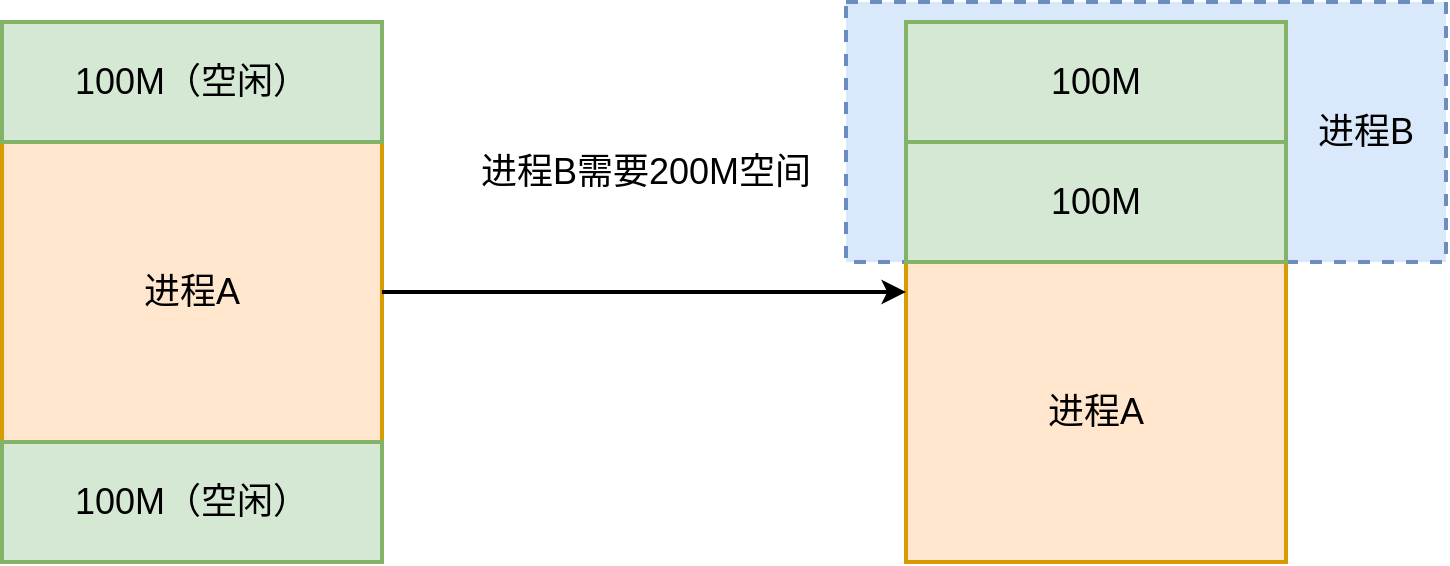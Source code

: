 <mxfile version="21.6.5" type="github">
  <diagram name="第 1 页" id="304RyViswdsqit1qWuE-">
    <mxGraphModel dx="880" dy="446" grid="1" gridSize="10" guides="1" tooltips="1" connect="1" arrows="1" fold="1" page="1" pageScale="1" pageWidth="827" pageHeight="1169" math="0" shadow="0">
      <root>
        <mxCell id="0" />
        <mxCell id="1" parent="0" />
        <mxCell id="341apjxpxu9i5r6OEhkY-9" value="" style="rounded=0;whiteSpace=wrap;html=1;fillColor=#dae8fc;strokeColor=#6c8ebf;dashed=1;fontSize=18;strokeWidth=2;" vertex="1" parent="1">
          <mxGeometry x="480" y="120" width="300" height="130" as="geometry" />
        </mxCell>
        <mxCell id="341apjxpxu9i5r6OEhkY-1" value="进程A" style="rounded=0;whiteSpace=wrap;html=1;fillColor=#ffe6cc;strokeColor=#d79b00;fontSize=18;strokeWidth=2;" vertex="1" parent="1">
          <mxGeometry x="58" y="130" width="190" height="270" as="geometry" />
        </mxCell>
        <mxCell id="341apjxpxu9i5r6OEhkY-2" value="100M（空闲）" style="rounded=0;whiteSpace=wrap;html=1;fillColor=#d5e8d4;strokeColor=#82b366;fontSize=18;strokeWidth=2;" vertex="1" parent="1">
          <mxGeometry x="58" y="130" width="190" height="60" as="geometry" />
        </mxCell>
        <mxCell id="341apjxpxu9i5r6OEhkY-3" value="100M（空闲）" style="rounded=0;whiteSpace=wrap;html=1;fillColor=#d5e8d4;strokeColor=#82b366;fontSize=18;strokeWidth=2;" vertex="1" parent="1">
          <mxGeometry x="58" y="340" width="190" height="60" as="geometry" />
        </mxCell>
        <mxCell id="341apjxpxu9i5r6OEhkY-4" value="" style="rounded=0;whiteSpace=wrap;html=1;fillColor=#ffe6cc;strokeColor=#d79b00;fontSize=18;strokeWidth=2;" vertex="1" parent="1">
          <mxGeometry x="510" y="130" width="190" height="270" as="geometry" />
        </mxCell>
        <mxCell id="341apjxpxu9i5r6OEhkY-5" value="100M" style="rounded=0;whiteSpace=wrap;html=1;fillColor=#d5e8d4;strokeColor=#82b366;fontSize=18;strokeWidth=2;" vertex="1" parent="1">
          <mxGeometry x="510" y="130" width="190" height="60" as="geometry" />
        </mxCell>
        <mxCell id="341apjxpxu9i5r6OEhkY-6" value="100M" style="rounded=0;whiteSpace=wrap;html=1;fillColor=#d5e8d4;strokeColor=#82b366;fontSize=18;strokeWidth=2;" vertex="1" parent="1">
          <mxGeometry x="510" y="190" width="190" height="60" as="geometry" />
        </mxCell>
        <mxCell id="341apjxpxu9i5r6OEhkY-7" value="进程A" style="text;html=1;strokeColor=none;fillColor=none;align=center;verticalAlign=middle;whiteSpace=wrap;rounded=0;fontSize=18;strokeWidth=2;" vertex="1" parent="1">
          <mxGeometry x="575" y="310" width="60" height="30" as="geometry" />
        </mxCell>
        <mxCell id="341apjxpxu9i5r6OEhkY-8" value="" style="endArrow=classic;html=1;rounded=0;exitX=1;exitY=0.5;exitDx=0;exitDy=0;entryX=0;entryY=0.5;entryDx=0;entryDy=0;fontSize=18;strokeWidth=2;" edge="1" parent="1" source="341apjxpxu9i5r6OEhkY-1" target="341apjxpxu9i5r6OEhkY-4">
          <mxGeometry width="50" height="50" relative="1" as="geometry">
            <mxPoint x="390" y="300" as="sourcePoint" />
            <mxPoint x="440" y="250" as="targetPoint" />
          </mxGeometry>
        </mxCell>
        <mxCell id="341apjxpxu9i5r6OEhkY-10" value="进程B" style="text;html=1;strokeColor=none;fillColor=none;align=center;verticalAlign=middle;whiteSpace=wrap;rounded=0;fontSize=18;strokeWidth=2;" vertex="1" parent="1">
          <mxGeometry x="710" y="170" width="60" height="30" as="geometry" />
        </mxCell>
        <mxCell id="341apjxpxu9i5r6OEhkY-11" value="进程B需要200M空间" style="text;html=1;strokeColor=none;fillColor=none;align=center;verticalAlign=middle;whiteSpace=wrap;rounded=0;fontSize=18;strokeWidth=2;" vertex="1" parent="1">
          <mxGeometry x="290" y="190" width="180" height="30" as="geometry" />
        </mxCell>
      </root>
    </mxGraphModel>
  </diagram>
</mxfile>
